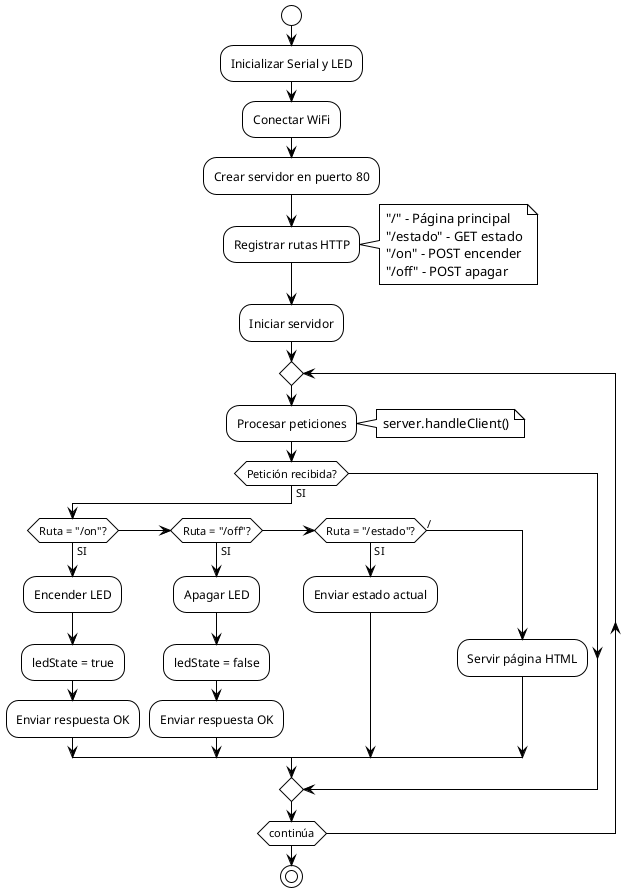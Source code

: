 @startuml control_led_remoto
!theme plain

start

:Inicializar Serial y LED;

:Conectar WiFi;

:Crear servidor en puerto 80;

:Registrar rutas HTTP;
note right
  "/" - Página principal
  "/estado" - GET estado
  "/on" - POST encender
  "/off" - POST apagar
end note

:Iniciar servidor;

repeat
  :Procesar peticiones;
  note right
    server.handleClient()
  end note
  
  if (Petición recibida?) then (SI)
    if (Ruta = "/on"?) then (SI)
      :Encender LED;
      :ledState = true;
      :Enviar respuesta OK;
    else if (Ruta = "/off"?) then (SI)
      :Apagar LED;
      :ledState = false;
      :Enviar respuesta OK;
    else if (Ruta = "/estado"?) then (SI)
      :Enviar estado actual;
    else (/)
      :Servir página HTML;
    endif
  endif

repeat while (continúa)

stop

@enduml
